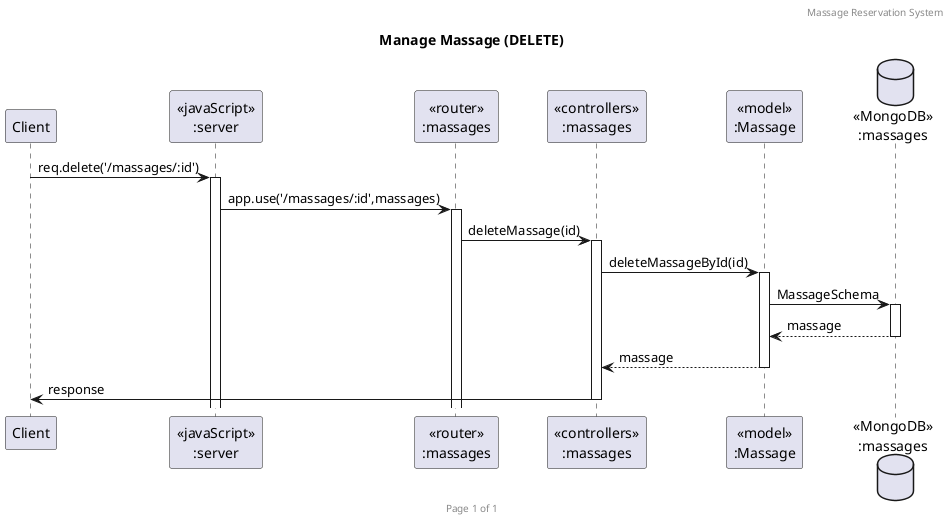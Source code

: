 @startuml Manage Massage (DELETE)

header Massage Reservation System
footer Page %page% of %lastpage%
title "Manage Massage (DELETE)"

participant "Client" as client
participant "<<javaScript>>\n:server" as server
participant "<<router>>\n:massages" as routerMassages
participant "<<controllers>>\n:massages" as controllersMassages
participant "<<model>>\n:Massage" as modelMassage
database "<<MongoDB>>\n:massages" as MassagesDatabase

client->server ++:req.delete('/massages/:id')
server->routerMassages ++:app.use('/massages/:id',massages)
routerMassages -> controllersMassages ++:deleteMassage(id)
controllersMassages->modelMassage ++:deleteMassageById(id)
modelMassage ->MassagesDatabase ++: MassageSchema
MassagesDatabase --> modelMassage --: massage
controllersMassages <-- modelMassage --:massage
controllersMassages->client --:response

@enduml